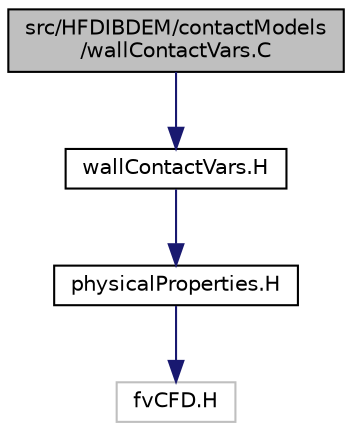 digraph "src/HFDIBDEM/contactModels/wallContactVars.C"
{
 // LATEX_PDF_SIZE
  edge [fontname="Helvetica",fontsize="10",labelfontname="Helvetica",labelfontsize="10"];
  node [fontname="Helvetica",fontsize="10",shape=record];
  Node1 [label="src/HFDIBDEM/contactModels\l/wallContactVars.C",height=0.2,width=0.4,color="black", fillcolor="grey75", style="filled", fontcolor="black",tooltip=" "];
  Node1 -> Node2 [color="midnightblue",fontsize="10",style="solid"];
  Node2 [label="wallContactVars.H",height=0.2,width=0.4,color="black", fillcolor="white", style="filled",URL="$contactModels_2wallContactVars_8H.html",tooltip=" "];
  Node2 -> Node3 [color="midnightblue",fontsize="10",style="solid"];
  Node3 [label="physicalProperties.H",height=0.2,width=0.4,color="black", fillcolor="white", style="filled",URL="$contactModels_2physicalProperties_8H.html",tooltip=" "];
  Node3 -> Node4 [color="midnightblue",fontsize="10",style="solid"];
  Node4 [label="fvCFD.H",height=0.2,width=0.4,color="grey75", fillcolor="white", style="filled",tooltip=" "];
}
